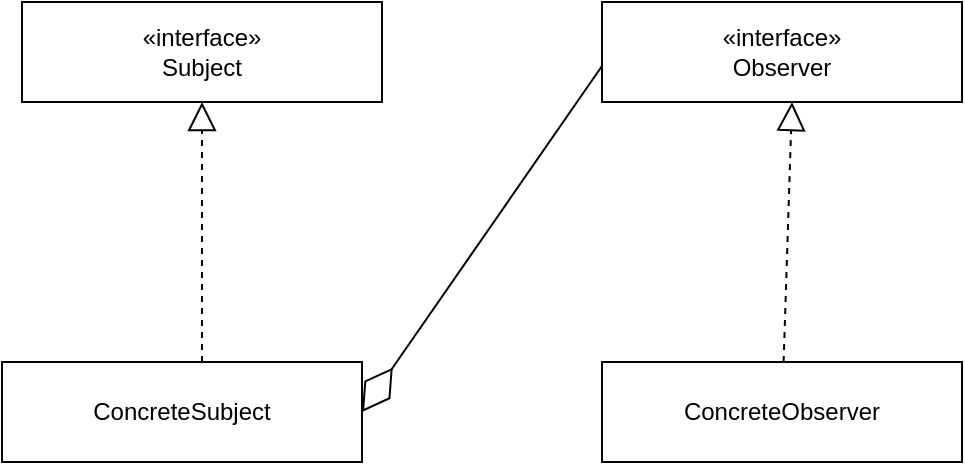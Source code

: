 <mxfile version="24.1.0" type="device">
  <diagram name="第 1 页" id="HMCeiJ_DVQun9JmNg5Pe">
    <mxGraphModel dx="1418" dy="820" grid="1" gridSize="10" guides="1" tooltips="1" connect="1" arrows="1" fold="1" page="1" pageScale="1" pageWidth="2000" pageHeight="10000" math="0" shadow="0">
      <root>
        <mxCell id="0" />
        <mxCell id="1" parent="0" />
        <mxCell id="_yz3aqSUdfqT3IX7iiut-1" value="«interface»&lt;br&gt;Subject" style="html=1;whiteSpace=wrap;" parent="1" vertex="1">
          <mxGeometry x="630" y="190" width="180" height="50" as="geometry" />
        </mxCell>
        <mxCell id="_yz3aqSUdfqT3IX7iiut-2" value="ConcreteSubject" style="html=1;whiteSpace=wrap;" parent="1" vertex="1">
          <mxGeometry x="620" y="370" width="180" height="50" as="geometry" />
        </mxCell>
        <mxCell id="_yz3aqSUdfqT3IX7iiut-3" value="" style="endArrow=block;dashed=1;endFill=0;endSize=12;html=1;rounded=0;entryX=0.5;entryY=1;entryDx=0;entryDy=0;" parent="1" target="_yz3aqSUdfqT3IX7iiut-1" edge="1">
          <mxGeometry width="160" relative="1" as="geometry">
            <mxPoint x="720" y="370" as="sourcePoint" />
            <mxPoint x="880" y="370" as="targetPoint" />
          </mxGeometry>
        </mxCell>
        <mxCell id="_yz3aqSUdfqT3IX7iiut-5" value="«interface»&lt;br&gt;Observer" style="html=1;whiteSpace=wrap;" parent="1" vertex="1">
          <mxGeometry x="920" y="190" width="180" height="50" as="geometry" />
        </mxCell>
        <mxCell id="_yz3aqSUdfqT3IX7iiut-6" value="ConcreteObserver" style="html=1;whiteSpace=wrap;" parent="1" vertex="1">
          <mxGeometry x="920" y="370" width="180" height="50" as="geometry" />
        </mxCell>
        <mxCell id="_yz3aqSUdfqT3IX7iiut-8" value="" style="endArrow=block;dashed=1;endFill=0;endSize=12;html=1;rounded=0;entryX=0.5;entryY=1;entryDx=0;entryDy=0;" parent="1" source="_yz3aqSUdfqT3IX7iiut-6" edge="1">
          <mxGeometry width="160" relative="1" as="geometry">
            <mxPoint x="985" y="370" as="sourcePoint" />
            <mxPoint x="1015" y="240" as="targetPoint" />
          </mxGeometry>
        </mxCell>
        <mxCell id="_yz3aqSUdfqT3IX7iiut-9" value="" style="endArrow=diamondThin;endFill=0;endSize=24;html=1;rounded=0;entryX=1;entryY=0.5;entryDx=0;entryDy=0;exitX=0;exitY=0.64;exitDx=0;exitDy=0;exitPerimeter=0;" parent="1" source="_yz3aqSUdfqT3IX7iiut-5" target="_yz3aqSUdfqT3IX7iiut-2" edge="1">
          <mxGeometry width="160" relative="1" as="geometry">
            <mxPoint x="910" y="395" as="sourcePoint" />
            <mxPoint x="900" y="560" as="targetPoint" />
          </mxGeometry>
        </mxCell>
      </root>
    </mxGraphModel>
  </diagram>
</mxfile>
